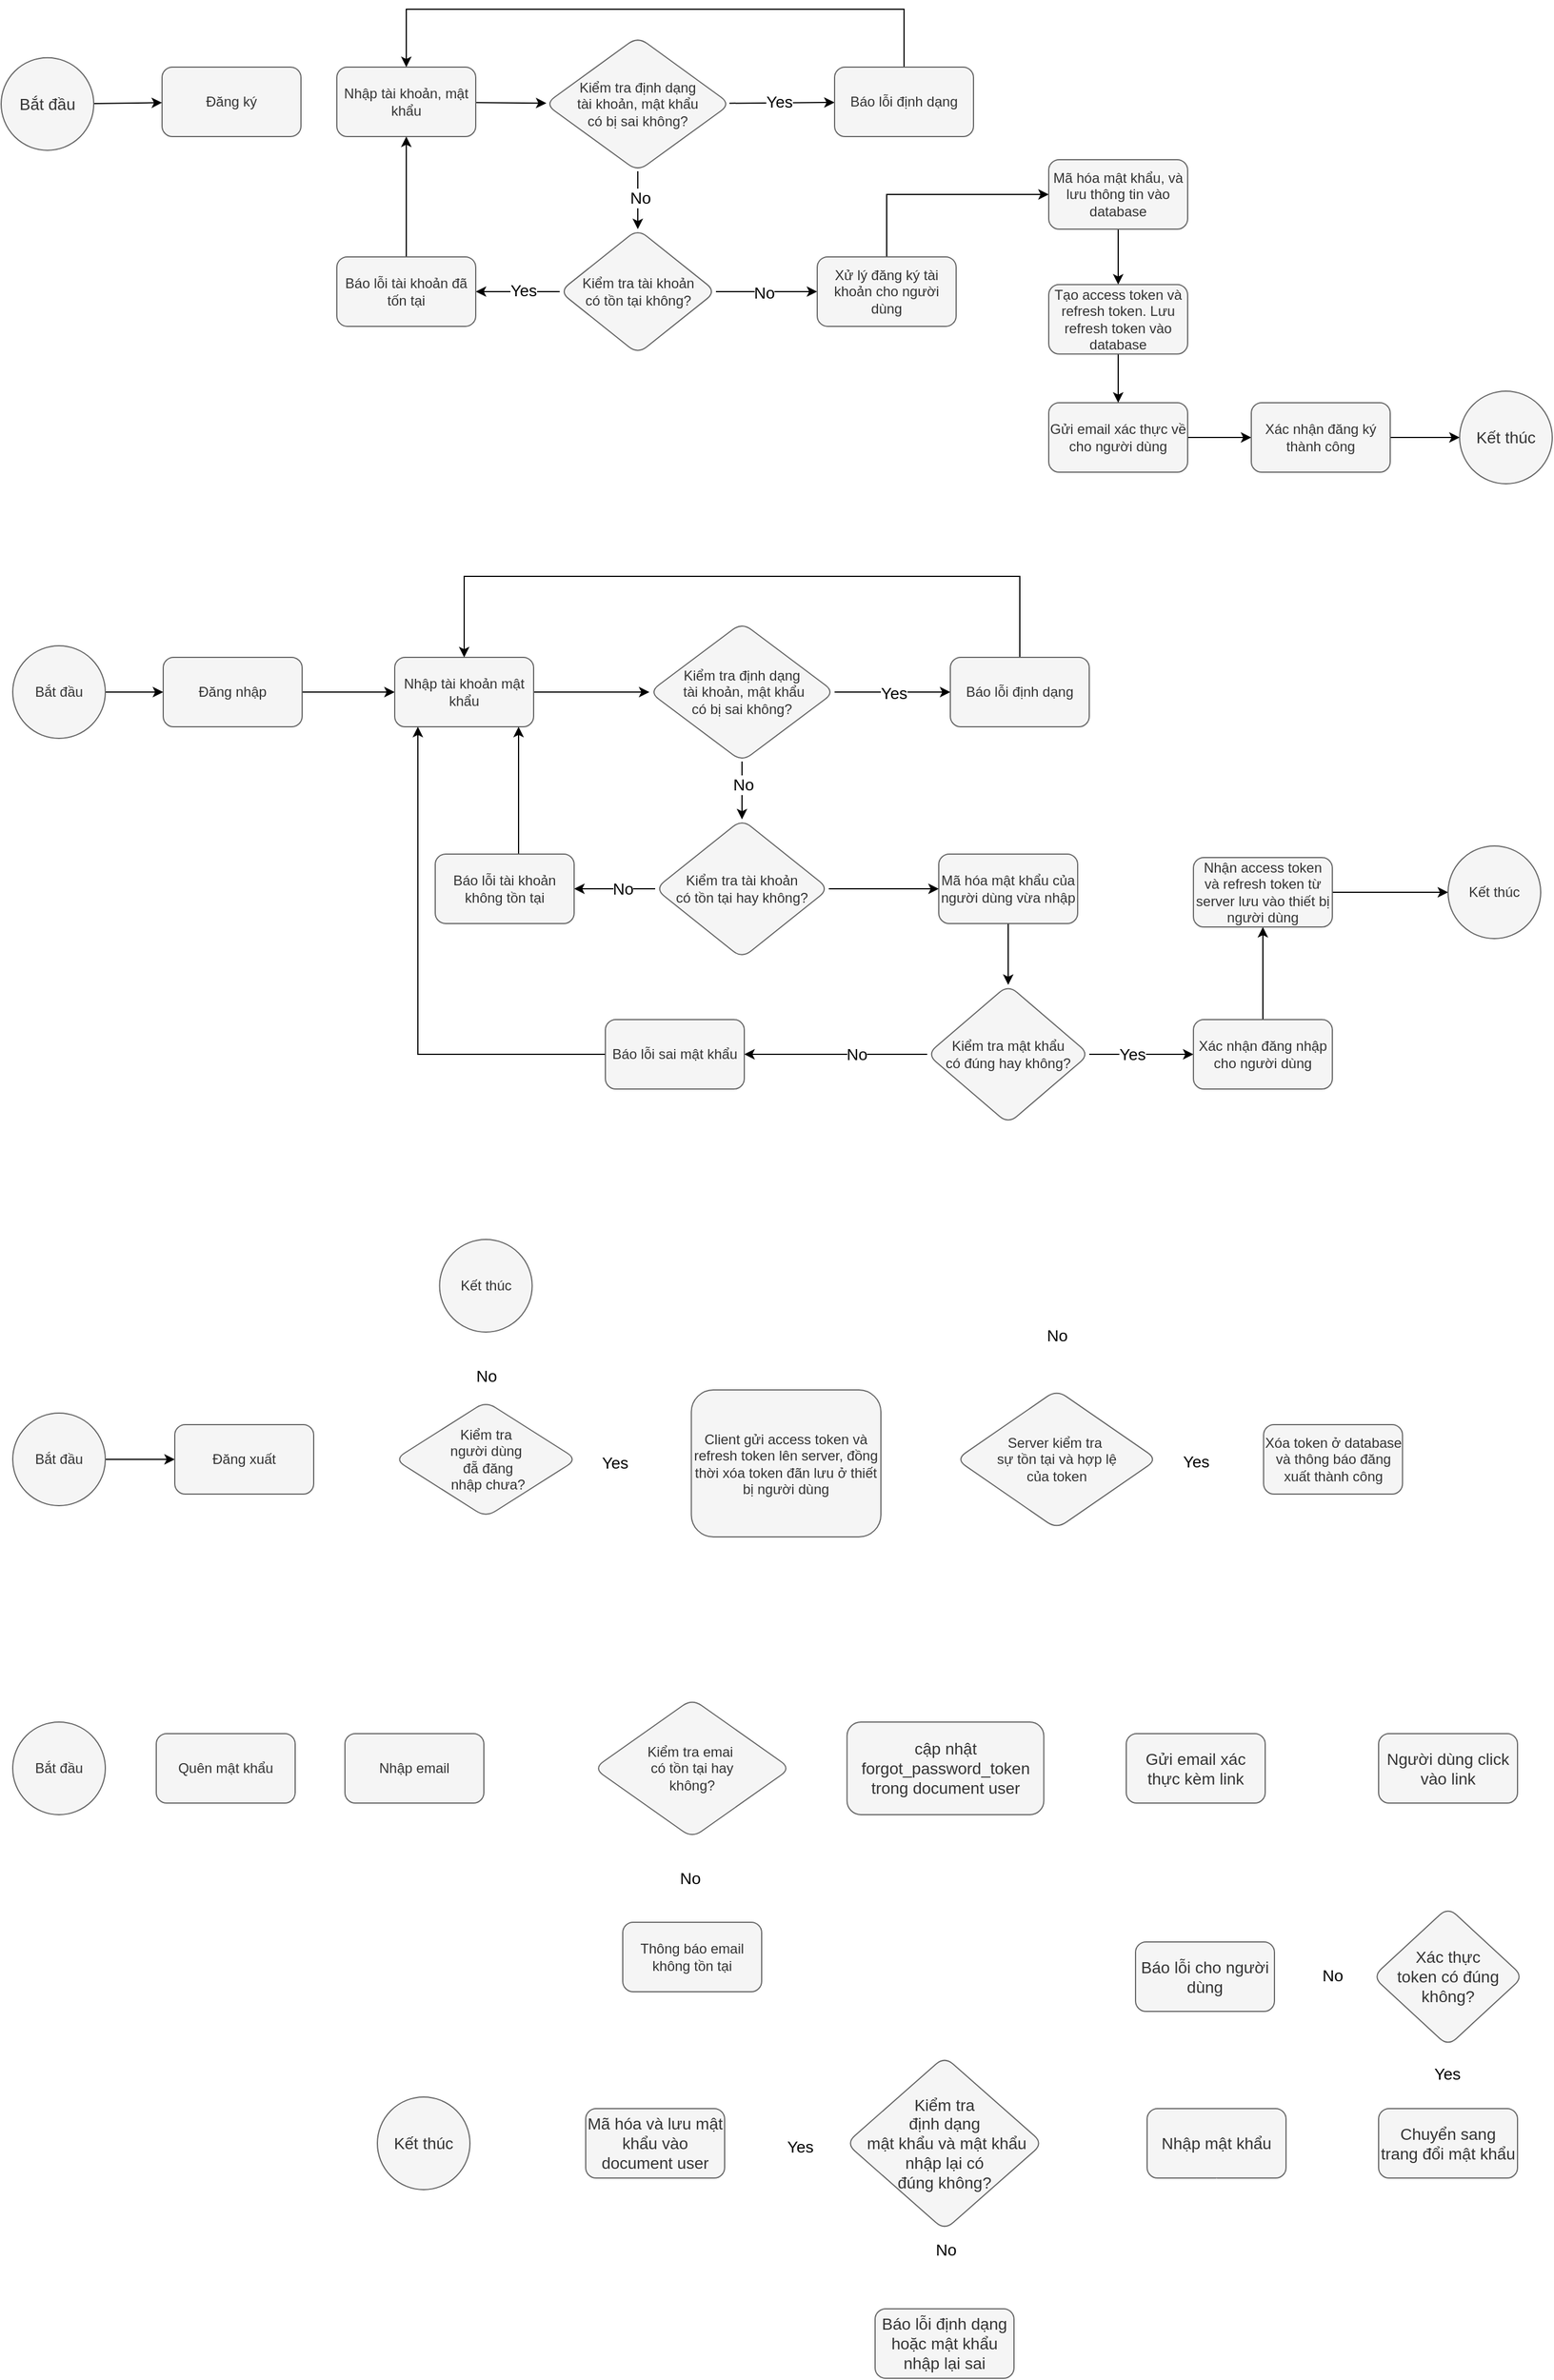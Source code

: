 <mxfile>
    <diagram id="ACu-vZ6tBDeU3MAc1txY" name="Flow Authen">
        <mxGraphModel dx="2628" dy="662" grid="1" gridSize="10" guides="1" tooltips="1" connect="1" arrows="1" fold="1" page="0" pageScale="1" pageWidth="850" pageHeight="1100" background="none" math="0" shadow="0">
            <root>
                <mxCell id="0"/>
                <mxCell id="1" parent="0"/>
                <mxCell id="RA2MjgUNEsOvx7cXp0YU-1" value="" style="edgeStyle=none;html=1;fillColor=#f5f5f5;strokeColor=#FFFFFF;" parent="1" source="RA2MjgUNEsOvx7cXp0YU-2" target="RA2MjgUNEsOvx7cXp0YU-5" edge="1">
                    <mxGeometry relative="1" as="geometry"/>
                </mxCell>
                <mxCell id="RA2MjgUNEsOvx7cXp0YU-2" value="Đăng ký" style="rounded=1;whiteSpace=wrap;html=1;fillColor=#f5f5f5;fontColor=#333333;strokeColor=#666666;" parent="1" vertex="1">
                    <mxGeometry x="-801" y="130" width="120" height="60" as="geometry"/>
                </mxCell>
                <mxCell id="RA2MjgUNEsOvx7cXp0YU-28" value="" style="edgeStyle=none;rounded=0;html=0;labelBorderColor=none;fontSize=14;" parent="1" source="RA2MjgUNEsOvx7cXp0YU-5" target="RA2MjgUNEsOvx7cXp0YU-27" edge="1">
                    <mxGeometry relative="1" as="geometry"/>
                </mxCell>
                <mxCell id="RA2MjgUNEsOvx7cXp0YU-5" value="Nhập tài khoản, mật khẩu" style="rounded=1;whiteSpace=wrap;html=1;fillColor=#f5f5f5;strokeColor=#666666;fontColor=#333333;" parent="1" vertex="1">
                    <mxGeometry x="-650" y="130" width="120" height="60" as="geometry"/>
                </mxCell>
                <mxCell id="RA2MjgUNEsOvx7cXp0YU-30" value="" style="edgeStyle=none;rounded=0;html=0;labelBorderColor=none;fontSize=14;" parent="1" source="RA2MjgUNEsOvx7cXp0YU-27" target="RA2MjgUNEsOvx7cXp0YU-29" edge="1">
                    <mxGeometry relative="1" as="geometry"/>
                </mxCell>
                <mxCell id="RA2MjgUNEsOvx7cXp0YU-32" value="Yes" style="edgeLabel;html=1;align=center;verticalAlign=middle;resizable=0;points=[];fontSize=14;" parent="RA2MjgUNEsOvx7cXp0YU-30" vertex="1" connectable="0">
                    <mxGeometry x="-0.496" y="1" relative="1" as="geometry">
                        <mxPoint x="20" as="offset"/>
                    </mxGeometry>
                </mxCell>
                <mxCell id="RA2MjgUNEsOvx7cXp0YU-37" value="" style="edgeStyle=none;rounded=0;html=0;labelBorderColor=none;fontSize=14;" parent="1" source="RA2MjgUNEsOvx7cXp0YU-27" target="RA2MjgUNEsOvx7cXp0YU-36" edge="1">
                    <mxGeometry relative="1" as="geometry"/>
                </mxCell>
                <mxCell id="RA2MjgUNEsOvx7cXp0YU-38" value="No" style="edgeLabel;html=1;align=center;verticalAlign=middle;resizable=0;points=[];fontSize=14;" parent="RA2MjgUNEsOvx7cXp0YU-37" vertex="1" connectable="0">
                    <mxGeometry x="-0.45" y="2" relative="1" as="geometry">
                        <mxPoint y="9" as="offset"/>
                    </mxGeometry>
                </mxCell>
                <mxCell id="RA2MjgUNEsOvx7cXp0YU-27" value="Kiểm tra định dạng&lt;br&gt;tài khoản, mật khẩu&lt;br&gt;có bị sai không?" style="rhombus;whiteSpace=wrap;html=1;fillColor=#f5f5f5;strokeColor=#666666;fontColor=#333333;rounded=1;" parent="1" vertex="1">
                    <mxGeometry x="-470" y="103.75" width="160" height="116.25" as="geometry"/>
                </mxCell>
                <mxCell id="RA2MjgUNEsOvx7cXp0YU-31" style="edgeStyle=none;rounded=0;html=0;exitX=0.5;exitY=0;exitDx=0;exitDy=0;entryX=0.5;entryY=0;entryDx=0;entryDy=0;labelBorderColor=none;fontSize=14;" parent="1" source="RA2MjgUNEsOvx7cXp0YU-29" target="RA2MjgUNEsOvx7cXp0YU-5" edge="1">
                    <mxGeometry relative="1" as="geometry">
                        <Array as="points">
                            <mxPoint x="-160" y="80"/>
                            <mxPoint x="-590" y="80"/>
                        </Array>
                    </mxGeometry>
                </mxCell>
                <mxCell id="RA2MjgUNEsOvx7cXp0YU-29" value="Báo lỗi định dạng" style="whiteSpace=wrap;html=1;fillColor=#f5f5f5;strokeColor=#666666;fontColor=#333333;rounded=1;" parent="1" vertex="1">
                    <mxGeometry x="-220" y="130" width="120" height="60" as="geometry"/>
                </mxCell>
                <mxCell id="RA2MjgUNEsOvx7cXp0YU-40" value="" style="edgeStyle=none;rounded=0;html=0;labelBorderColor=none;fontSize=14;" parent="1" source="RA2MjgUNEsOvx7cXp0YU-36" target="RA2MjgUNEsOvx7cXp0YU-39" edge="1">
                    <mxGeometry relative="1" as="geometry">
                        <Array as="points"/>
                    </mxGeometry>
                </mxCell>
                <mxCell id="RA2MjgUNEsOvx7cXp0YU-41" value="Yes" style="edgeLabel;html=1;align=center;verticalAlign=middle;resizable=0;points=[];fontSize=14;" parent="RA2MjgUNEsOvx7cXp0YU-40" vertex="1" connectable="0">
                    <mxGeometry x="0.321" y="-1" relative="1" as="geometry">
                        <mxPoint x="16" as="offset"/>
                    </mxGeometry>
                </mxCell>
                <mxCell id="RA2MjgUNEsOvx7cXp0YU-44" value="" style="edgeStyle=none;rounded=0;html=0;labelBorderColor=none;fontSize=14;" parent="1" source="RA2MjgUNEsOvx7cXp0YU-36" target="RA2MjgUNEsOvx7cXp0YU-43" edge="1">
                    <mxGeometry relative="1" as="geometry"/>
                </mxCell>
                <mxCell id="RA2MjgUNEsOvx7cXp0YU-45" value="No" style="edgeLabel;html=1;align=center;verticalAlign=middle;resizable=0;points=[];fontSize=14;" parent="RA2MjgUNEsOvx7cXp0YU-44" vertex="1" connectable="0">
                    <mxGeometry x="0.282" y="-4" relative="1" as="geometry">
                        <mxPoint x="-15" y="-3" as="offset"/>
                    </mxGeometry>
                </mxCell>
                <mxCell id="RA2MjgUNEsOvx7cXp0YU-36" value="Kiểm tra tài khoản&lt;br&gt;có tồn tại không?" style="rhombus;whiteSpace=wrap;html=1;fillColor=#f5f5f5;strokeColor=#666666;fontColor=#333333;rounded=1;" parent="1" vertex="1">
                    <mxGeometry x="-457.5" y="270" width="135" height="107.88" as="geometry"/>
                </mxCell>
                <mxCell id="RA2MjgUNEsOvx7cXp0YU-42" style="edgeStyle=none;rounded=0;html=0;exitX=0.5;exitY=0;exitDx=0;exitDy=0;entryX=0.5;entryY=1;entryDx=0;entryDy=0;labelBorderColor=none;fontSize=14;" parent="1" source="RA2MjgUNEsOvx7cXp0YU-39" target="RA2MjgUNEsOvx7cXp0YU-5" edge="1">
                    <mxGeometry relative="1" as="geometry"/>
                </mxCell>
                <mxCell id="RA2MjgUNEsOvx7cXp0YU-39" value="Báo lỗi tài khoản đã tốn tại" style="rounded=1;whiteSpace=wrap;html=1;fillColor=#f5f5f5;strokeColor=#666666;fontColor=#333333;" parent="1" vertex="1">
                    <mxGeometry x="-650" y="293.94" width="120" height="60" as="geometry"/>
                </mxCell>
                <mxCell id="qWm7zhc20f6S0X0iGwxL-37" style="edgeStyle=none;rounded=0;html=0;exitX=0.5;exitY=0;exitDx=0;exitDy=0;entryX=0;entryY=0.5;entryDx=0;entryDy=0;labelBorderColor=none;fontSize=14;" parent="1" source="RA2MjgUNEsOvx7cXp0YU-43" target="KeWAXTAz4g1L7UNSsFDt-2" edge="1">
                    <mxGeometry relative="1" as="geometry">
                        <Array as="points">
                            <mxPoint x="-175" y="240"/>
                        </Array>
                    </mxGeometry>
                </mxCell>
                <mxCell id="RA2MjgUNEsOvx7cXp0YU-43" value="Xử lý đăng ký tài khoản cho người dùng" style="whiteSpace=wrap;html=1;fillColor=#f5f5f5;strokeColor=#666666;fontColor=#333333;rounded=1;" parent="1" vertex="1">
                    <mxGeometry x="-235" y="293.94" width="120" height="60" as="geometry"/>
                </mxCell>
                <mxCell id="qWm7zhc20f6S0X0iGwxL-38" value="" style="edgeStyle=none;rounded=0;html=0;labelBorderColor=none;fontSize=14;" parent="1" source="KeWAXTAz4g1L7UNSsFDt-2" target="KeWAXTAz4g1L7UNSsFDt-6" edge="1">
                    <mxGeometry relative="1" as="geometry"/>
                </mxCell>
                <mxCell id="KeWAXTAz4g1L7UNSsFDt-2" value="Mã hóa mật khẩu, và lưu thông tin vào database" style="rounded=1;whiteSpace=wrap;html=1;fillColor=#f5f5f5;strokeColor=#666666;fontColor=#333333;" parent="1" vertex="1">
                    <mxGeometry x="-35" y="210" width="120" height="60" as="geometry"/>
                </mxCell>
                <mxCell id="qWm7zhc20f6S0X0iGwxL-43" value="" style="edgeStyle=none;rounded=0;html=0;labelBorderColor=none;fontSize=14;" parent="1" source="KeWAXTAz4g1L7UNSsFDt-4" target="qWm7zhc20f6S0X0iGwxL-42" edge="1">
                    <mxGeometry relative="1" as="geometry"/>
                </mxCell>
                <mxCell id="KeWAXTAz4g1L7UNSsFDt-4" value="Gửi email xác thực về cho người dùng" style="whiteSpace=wrap;html=1;fillColor=#f5f5f5;strokeColor=#666666;fontColor=#333333;rounded=1;" parent="1" vertex="1">
                    <mxGeometry x="-35" y="420" width="120" height="60" as="geometry"/>
                </mxCell>
                <mxCell id="qWm7zhc20f6S0X0iGwxL-39" value="" style="edgeStyle=none;rounded=0;html=0;labelBorderColor=none;fontSize=14;" parent="1" source="KeWAXTAz4g1L7UNSsFDt-6" target="KeWAXTAz4g1L7UNSsFDt-4" edge="1">
                    <mxGeometry relative="1" as="geometry"/>
                </mxCell>
                <mxCell id="KeWAXTAz4g1L7UNSsFDt-6" value="Tạo access token và refresh token. Lưu refresh token vào database" style="rounded=1;whiteSpace=wrap;html=1;fillColor=#f5f5f5;strokeColor=#666666;fontColor=#333333;" parent="1" vertex="1">
                    <mxGeometry x="-35" y="317.88" width="120" height="60" as="geometry"/>
                </mxCell>
                <mxCell id="qWm7zhc20f6S0X0iGwxL-3" value="" style="edgeStyle=none;rounded=0;html=0;labelBorderColor=none;fontSize=14;" parent="1" source="qWm7zhc20f6S0X0iGwxL-1" target="qWm7zhc20f6S0X0iGwxL-2" edge="1">
                    <mxGeometry relative="1" as="geometry"/>
                </mxCell>
                <mxCell id="qWm7zhc20f6S0X0iGwxL-1" value="Đăng nhập" style="rounded=1;whiteSpace=wrap;html=1;fillColor=#f5f5f5;fontColor=#333333;strokeColor=#666666;" parent="1" vertex="1">
                    <mxGeometry x="-800" y="640" width="120" height="60" as="geometry"/>
                </mxCell>
                <mxCell id="qWm7zhc20f6S0X0iGwxL-7" value="" style="edgeStyle=none;rounded=0;html=0;labelBorderColor=none;fontSize=14;" parent="1" source="qWm7zhc20f6S0X0iGwxL-2" target="qWm7zhc20f6S0X0iGwxL-6" edge="1">
                    <mxGeometry relative="1" as="geometry"/>
                </mxCell>
                <mxCell id="qWm7zhc20f6S0X0iGwxL-2" value="Nhập tài khoản mật khẩu" style="rounded=1;whiteSpace=wrap;html=1;fillColor=#f5f5f5;strokeColor=#666666;fontColor=#333333;" parent="1" vertex="1">
                    <mxGeometry x="-600" y="640" width="120" height="60" as="geometry"/>
                </mxCell>
                <mxCell id="qWm7zhc20f6S0X0iGwxL-9" value="" style="edgeStyle=none;rounded=0;html=0;labelBorderColor=none;fontSize=14;" parent="1" source="qWm7zhc20f6S0X0iGwxL-6" target="qWm7zhc20f6S0X0iGwxL-8" edge="1">
                    <mxGeometry relative="1" as="geometry"/>
                </mxCell>
                <mxCell id="qWm7zhc20f6S0X0iGwxL-11" value="Yes" style="edgeLabel;html=1;align=center;verticalAlign=middle;resizable=0;points=[];fontSize=14;" parent="qWm7zhc20f6S0X0iGwxL-9" vertex="1" connectable="0">
                    <mxGeometry x="-0.256" y="-2" relative="1" as="geometry">
                        <mxPoint x="14" y="-1" as="offset"/>
                    </mxGeometry>
                </mxCell>
                <mxCell id="qWm7zhc20f6S0X0iGwxL-13" value="" style="edgeStyle=none;rounded=0;html=0;labelBorderColor=none;fontSize=14;" parent="1" source="qWm7zhc20f6S0X0iGwxL-6" target="qWm7zhc20f6S0X0iGwxL-12" edge="1">
                    <mxGeometry relative="1" as="geometry"/>
                </mxCell>
                <mxCell id="qWm7zhc20f6S0X0iGwxL-18" value="No" style="edgeLabel;html=1;align=center;verticalAlign=middle;resizable=0;points=[];fontSize=14;" parent="qWm7zhc20f6S0X0iGwxL-13" vertex="1" connectable="0">
                    <mxGeometry x="-0.204" y="1" relative="1" as="geometry">
                        <mxPoint as="offset"/>
                    </mxGeometry>
                </mxCell>
                <mxCell id="qWm7zhc20f6S0X0iGwxL-6" value="Kiểm tra định dạng&lt;br&gt;&amp;nbsp;tài khoản, mật khẩu&lt;br&gt;có bị sai không?" style="rhombus;whiteSpace=wrap;html=1;fillColor=#f5f5f5;strokeColor=#666666;fontColor=#333333;rounded=1;" parent="1" vertex="1">
                    <mxGeometry x="-380" y="610" width="160" height="120" as="geometry"/>
                </mxCell>
                <mxCell id="qWm7zhc20f6S0X0iGwxL-10" style="edgeStyle=none;rounded=0;html=0;exitX=0.5;exitY=0;exitDx=0;exitDy=0;entryX=0.5;entryY=0;entryDx=0;entryDy=0;labelBorderColor=none;fontSize=14;" parent="1" source="qWm7zhc20f6S0X0iGwxL-8" target="qWm7zhc20f6S0X0iGwxL-2" edge="1">
                    <mxGeometry relative="1" as="geometry">
                        <Array as="points">
                            <mxPoint x="-60" y="570"/>
                            <mxPoint x="-540" y="570"/>
                        </Array>
                    </mxGeometry>
                </mxCell>
                <mxCell id="qWm7zhc20f6S0X0iGwxL-8" value="Báo lỗi định dạng" style="rounded=1;whiteSpace=wrap;html=1;fillColor=#f5f5f5;strokeColor=#666666;fontColor=#333333;" parent="1" vertex="1">
                    <mxGeometry x="-120" y="640" width="120" height="60" as="geometry"/>
                </mxCell>
                <mxCell id="qWm7zhc20f6S0X0iGwxL-15" value="" style="edgeStyle=none;rounded=0;html=0;labelBorderColor=none;fontSize=14;" parent="1" source="qWm7zhc20f6S0X0iGwxL-12" target="qWm7zhc20f6S0X0iGwxL-14" edge="1">
                    <mxGeometry relative="1" as="geometry"/>
                </mxCell>
                <mxCell id="qWm7zhc20f6S0X0iGwxL-16" value="No" style="edgeLabel;html=1;align=center;verticalAlign=middle;resizable=0;points=[];fontSize=14;" parent="qWm7zhc20f6S0X0iGwxL-15" vertex="1" connectable="0">
                    <mxGeometry x="-0.249" y="3" relative="1" as="geometry">
                        <mxPoint x="-2" y="-3" as="offset"/>
                    </mxGeometry>
                </mxCell>
                <mxCell id="qWm7zhc20f6S0X0iGwxL-20" value="" style="edgeStyle=none;rounded=0;html=0;labelBorderColor=none;fontSize=14;" parent="1" source="qWm7zhc20f6S0X0iGwxL-12" target="qWm7zhc20f6S0X0iGwxL-19" edge="1">
                    <mxGeometry relative="1" as="geometry"/>
                </mxCell>
                <mxCell id="qWm7zhc20f6S0X0iGwxL-12" value="Kiểm tra tài khoản&lt;br&gt;có tồn tại hay không?" style="rhombus;whiteSpace=wrap;html=1;fillColor=#f5f5f5;strokeColor=#666666;fontColor=#333333;rounded=1;" parent="1" vertex="1">
                    <mxGeometry x="-375" y="780" width="150" height="120" as="geometry"/>
                </mxCell>
                <mxCell id="qWm7zhc20f6S0X0iGwxL-17" style="edgeStyle=none;rounded=0;html=0;entryX=1;entryY=1;entryDx=0;entryDy=0;labelBorderColor=none;fontSize=14;" parent="1" edge="1">
                    <mxGeometry relative="1" as="geometry">
                        <mxPoint x="-493" y="820" as="sourcePoint"/>
                        <mxPoint x="-493" y="700" as="targetPoint"/>
                    </mxGeometry>
                </mxCell>
                <mxCell id="qWm7zhc20f6S0X0iGwxL-14" value="Báo lỗi tài khoản không tồn tại" style="rounded=1;whiteSpace=wrap;html=1;fillColor=#f5f5f5;strokeColor=#666666;fontColor=#333333;" parent="1" vertex="1">
                    <mxGeometry x="-565" y="810" width="120" height="60" as="geometry"/>
                </mxCell>
                <mxCell id="qWm7zhc20f6S0X0iGwxL-24" value="" style="edgeStyle=none;rounded=0;html=0;labelBorderColor=none;fontSize=14;" parent="1" source="qWm7zhc20f6S0X0iGwxL-19" target="qWm7zhc20f6S0X0iGwxL-23" edge="1">
                    <mxGeometry relative="1" as="geometry"/>
                </mxCell>
                <mxCell id="qWm7zhc20f6S0X0iGwxL-19" value="Mã hóa mật khẩu của người dùng vừa nhập" style="rounded=1;whiteSpace=wrap;html=1;fillColor=#f5f5f5;strokeColor=#666666;fontColor=#333333;" parent="1" vertex="1">
                    <mxGeometry x="-130" y="810" width="120" height="60" as="geometry"/>
                </mxCell>
                <mxCell id="qWm7zhc20f6S0X0iGwxL-26" value="" style="edgeStyle=none;rounded=0;html=0;labelBorderColor=none;fontSize=14;" parent="1" source="qWm7zhc20f6S0X0iGwxL-23" target="qWm7zhc20f6S0X0iGwxL-25" edge="1">
                    <mxGeometry relative="1" as="geometry"/>
                </mxCell>
                <mxCell id="qWm7zhc20f6S0X0iGwxL-27" value="No" style="edgeLabel;html=1;align=center;verticalAlign=middle;resizable=0;points=[];fontSize=14;" parent="qWm7zhc20f6S0X0iGwxL-26" vertex="1" connectable="0">
                    <mxGeometry x="-0.227" relative="1" as="geometry">
                        <mxPoint as="offset"/>
                    </mxGeometry>
                </mxCell>
                <mxCell id="qWm7zhc20f6S0X0iGwxL-47" value="" style="edgeStyle=none;rounded=0;html=0;labelBorderColor=none;fontSize=14;" parent="1" source="qWm7zhc20f6S0X0iGwxL-23" target="qWm7zhc20f6S0X0iGwxL-46" edge="1">
                    <mxGeometry relative="1" as="geometry"/>
                </mxCell>
                <mxCell id="qWm7zhc20f6S0X0iGwxL-53" value="Yes" style="edgeLabel;html=1;align=center;verticalAlign=middle;resizable=0;points=[];fontSize=14;" parent="qWm7zhc20f6S0X0iGwxL-47" vertex="1" connectable="0">
                    <mxGeometry x="-0.31" y="-2" relative="1" as="geometry">
                        <mxPoint x="6" y="-2" as="offset"/>
                    </mxGeometry>
                </mxCell>
                <mxCell id="qWm7zhc20f6S0X0iGwxL-23" value="Kiểm tra mật khẩu&lt;br&gt;có đúng hay không?" style="rhombus;whiteSpace=wrap;html=1;fillColor=#f5f5f5;strokeColor=#666666;fontColor=#333333;rounded=1;" parent="1" vertex="1">
                    <mxGeometry x="-140" y="923" width="140" height="120" as="geometry"/>
                </mxCell>
                <mxCell id="qWm7zhc20f6S0X0iGwxL-28" style="edgeStyle=none;rounded=0;html=0;exitX=0;exitY=0.5;exitDx=0;exitDy=0;entryX=0.25;entryY=1;entryDx=0;entryDy=0;labelBorderColor=none;fontSize=14;" parent="1" edge="1">
                    <mxGeometry relative="1" as="geometry">
                        <mxPoint x="-360" y="983" as="sourcePoint"/>
                        <mxPoint x="-580" y="700" as="targetPoint"/>
                        <Array as="points">
                            <mxPoint x="-580" y="983"/>
                        </Array>
                    </mxGeometry>
                </mxCell>
                <mxCell id="qWm7zhc20f6S0X0iGwxL-25" value="Báo lỗi sai mật khẩu" style="rounded=1;whiteSpace=wrap;html=1;fillColor=#f5f5f5;strokeColor=#666666;fontColor=#333333;" parent="1" vertex="1">
                    <mxGeometry x="-418" y="953" width="120" height="60" as="geometry"/>
                </mxCell>
                <mxCell id="qWm7zhc20f6S0X0iGwxL-33" value="" style="edgeStyle=none;rounded=0;html=0;labelBorderColor=none;fontSize=14;" parent="1" source="qWm7zhc20f6S0X0iGwxL-31" target="RA2MjgUNEsOvx7cXp0YU-2" edge="1">
                    <mxGeometry relative="1" as="geometry"/>
                </mxCell>
                <mxCell id="qWm7zhc20f6S0X0iGwxL-31" value="Bắt đầu" style="ellipse;whiteSpace=wrap;html=1;aspect=fixed;fontSize=14;fillColor=#f5f5f5;fontColor=#333333;strokeColor=#666666;" parent="1" vertex="1">
                    <mxGeometry x="-940" y="121.88" width="80" height="80" as="geometry"/>
                </mxCell>
                <mxCell id="qWm7zhc20f6S0X0iGwxL-48" value="" style="edgeStyle=none;rounded=0;html=0;labelBorderColor=none;fontSize=14;" parent="1" source="qWm7zhc20f6S0X0iGwxL-34" target="qWm7zhc20f6S0X0iGwxL-1" edge="1">
                    <mxGeometry relative="1" as="geometry"/>
                </mxCell>
                <mxCell id="qWm7zhc20f6S0X0iGwxL-34" value="Bắt đầu" style="ellipse;whiteSpace=wrap;html=1;fillColor=#f5f5f5;strokeColor=#666666;fontColor=#333333;rounded=1;" parent="1" vertex="1">
                    <mxGeometry x="-930" y="630" width="80" height="80" as="geometry"/>
                </mxCell>
                <mxCell id="qWm7zhc20f6S0X0iGwxL-45" style="edgeStyle=none;rounded=0;html=0;exitX=1;exitY=0.5;exitDx=0;exitDy=0;labelBorderColor=none;fontSize=14;" parent="1" source="qWm7zhc20f6S0X0iGwxL-42" target="qWm7zhc20f6S0X0iGwxL-44" edge="1">
                    <mxGeometry relative="1" as="geometry"/>
                </mxCell>
                <mxCell id="qWm7zhc20f6S0X0iGwxL-42" value="Xác nhận đăng ký thành công" style="rounded=1;whiteSpace=wrap;html=1;fillColor=#f5f5f5;strokeColor=#666666;fontColor=#333333;" parent="1" vertex="1">
                    <mxGeometry x="140" y="420" width="120" height="60" as="geometry"/>
                </mxCell>
                <mxCell id="qWm7zhc20f6S0X0iGwxL-44" value="Kết thúc" style="ellipse;whiteSpace=wrap;html=1;fillColor=#f5f5f5;strokeColor=#666666;fontColor=#333333;rounded=1;fontSize=14;" parent="1" vertex="1">
                    <mxGeometry x="320" y="410" width="80" height="80" as="geometry"/>
                </mxCell>
                <mxCell id="qWm7zhc20f6S0X0iGwxL-50" value="" style="edgeStyle=none;rounded=0;html=0;labelBorderColor=none;fontSize=14;" parent="1" source="qWm7zhc20f6S0X0iGwxL-46" target="qWm7zhc20f6S0X0iGwxL-49" edge="1">
                    <mxGeometry relative="1" as="geometry"/>
                </mxCell>
                <mxCell id="qWm7zhc20f6S0X0iGwxL-46" value="Xác nhận đăng nhập cho người dùng" style="rounded=1;whiteSpace=wrap;html=1;fillColor=#f5f5f5;strokeColor=#666666;fontColor=#333333;" parent="1" vertex="1">
                    <mxGeometry x="90" y="953" width="120" height="60" as="geometry"/>
                </mxCell>
                <mxCell id="3" value="" style="edgeStyle=none;html=1;" edge="1" parent="1" source="qWm7zhc20f6S0X0iGwxL-49" target="2">
                    <mxGeometry relative="1" as="geometry"/>
                </mxCell>
                <mxCell id="qWm7zhc20f6S0X0iGwxL-49" value="Nhận access token và refresh token từ server lưu vào thiết bị người dùng" style="whiteSpace=wrap;html=1;fillColor=#f5f5f5;strokeColor=#666666;fontColor=#333333;rounded=1;" parent="1" vertex="1">
                    <mxGeometry x="90" y="813" width="120" height="60" as="geometry"/>
                </mxCell>
                <mxCell id="2" value="Kết thúc" style="ellipse;whiteSpace=wrap;html=1;fillColor=#f5f5f5;strokeColor=#666666;fontColor=#333333;rounded=1;" vertex="1" parent="1">
                    <mxGeometry x="310" y="803" width="80" height="80" as="geometry"/>
                </mxCell>
                <mxCell id="8" value="" style="edgeStyle=none;html=1;" edge="1" parent="1" source="4" target="7">
                    <mxGeometry relative="1" as="geometry"/>
                </mxCell>
                <mxCell id="4" value="Bắt đầu" style="ellipse;whiteSpace=wrap;html=1;fillColor=#f5f5f5;strokeColor=#666666;fontColor=#333333;rounded=1;" vertex="1" parent="1">
                    <mxGeometry x="-930" y="1293" width="80" height="80" as="geometry"/>
                </mxCell>
                <mxCell id="12" value="" style="edgeStyle=none;html=1;strokeColor=#FFFFFF;" edge="1" parent="1" source="7" target="11">
                    <mxGeometry relative="1" as="geometry"/>
                </mxCell>
                <mxCell id="7" value="Đăng xuất" style="rounded=1;whiteSpace=wrap;html=1;fillColor=#f5f5f5;strokeColor=#666666;fontColor=#333333;" vertex="1" parent="1">
                    <mxGeometry x="-790" y="1303" width="120" height="60" as="geometry"/>
                </mxCell>
                <mxCell id="14" value="" style="edgeStyle=none;html=1;strokeColor=#FFFFFF;" edge="1" parent="1" source="11" target="13">
                    <mxGeometry relative="1" as="geometry"/>
                </mxCell>
                <mxCell id="26" value="Yes" style="edgeLabel;html=1;align=center;verticalAlign=middle;resizable=0;points=[];fontSize=14;" vertex="1" connectable="0" parent="14">
                    <mxGeometry x="-0.48" y="-1" relative="1" as="geometry">
                        <mxPoint x="8" as="offset"/>
                    </mxGeometry>
                </mxCell>
                <mxCell id="24" value="" style="edgeStyle=none;html=1;strokeColor=#FFFFFF;fontSize=14;" edge="1" parent="1" source="11" target="23">
                    <mxGeometry relative="1" as="geometry"/>
                </mxCell>
                <mxCell id="25" value="No" style="edgeLabel;html=1;align=center;verticalAlign=middle;resizable=0;points=[];fontSize=14;" vertex="1" connectable="0" parent="24">
                    <mxGeometry x="-0.251" relative="1" as="geometry">
                        <mxPoint as="offset"/>
                    </mxGeometry>
                </mxCell>
                <mxCell id="11" value="Kiểm tra&lt;br&gt;người dùng&lt;br&gt;&amp;nbsp;đẵ đăng&lt;br&gt;&amp;nbsp;nhập chưa?" style="rhombus;whiteSpace=wrap;html=1;fillColor=#f5f5f5;strokeColor=#666666;fontColor=#333333;rounded=1;" vertex="1" parent="1">
                    <mxGeometry x="-600" y="1283" width="157.5" height="100" as="geometry"/>
                </mxCell>
                <mxCell id="20" value="" style="edgeStyle=none;html=1;strokeColor=#FFFFFF;fontSize=14;" edge="1" parent="1" source="13" target="19">
                    <mxGeometry relative="1" as="geometry"/>
                </mxCell>
                <mxCell id="13" value="Client gửi access token và refresh token lên server, đồng thời xóa token đãn lưu ở thiết bị người dùng" style="whiteSpace=wrap;html=1;fillColor=#f5f5f5;strokeColor=#666666;fontColor=#333333;rounded=1;" vertex="1" parent="1">
                    <mxGeometry x="-343.75" y="1273" width="163.75" height="127" as="geometry"/>
                </mxCell>
                <mxCell id="33" value="" style="edgeStyle=none;html=1;strokeColor=#FFFFFF;fontSize=14;" edge="1" parent="1" source="19" target="32">
                    <mxGeometry relative="1" as="geometry"/>
                </mxCell>
                <mxCell id="34" value="Yes" style="edgeLabel;html=1;align=center;verticalAlign=middle;resizable=0;points=[];fontSize=14;" vertex="1" connectable="0" parent="33">
                    <mxGeometry x="-0.487" y="-2" relative="1" as="geometry">
                        <mxPoint x="9" as="offset"/>
                    </mxGeometry>
                </mxCell>
                <mxCell id="38" style="edgeStyle=none;rounded=0;html=1;exitX=0.5;exitY=0;exitDx=0;exitDy=0;strokeColor=#FFFFFF;fontSize=14;entryX=1;entryY=1;entryDx=0;entryDy=0;" edge="1" parent="1" source="19" target="23">
                    <mxGeometry relative="1" as="geometry">
                        <mxPoint x="-480" y="1130" as="targetPoint"/>
                        <Array as="points">
                            <mxPoint x="-28" y="1210"/>
                        </Array>
                    </mxGeometry>
                </mxCell>
                <mxCell id="40" value="No" style="edgeLabel;html=1;align=center;verticalAlign=middle;resizable=0;points=[];fontSize=14;" vertex="1" connectable="0" parent="38">
                    <mxGeometry x="-0.82" y="-3" relative="1" as="geometry">
                        <mxPoint x="-3" as="offset"/>
                    </mxGeometry>
                </mxCell>
                <mxCell id="19" value="Server kiểm tra&amp;nbsp;&lt;br&gt;sự tồn tại và hợp lệ&lt;br&gt;của token" style="rhombus;whiteSpace=wrap;html=1;fillColor=#f5f5f5;strokeColor=#666666;fontColor=#333333;rounded=1;" vertex="1" parent="1">
                    <mxGeometry x="-115" y="1273" width="173.75" height="120" as="geometry"/>
                </mxCell>
                <mxCell id="23" value="Kết thúc" style="ellipse;whiteSpace=wrap;html=1;fillColor=#f5f5f5;strokeColor=#666666;fontColor=#333333;rounded=1;" vertex="1" parent="1">
                    <mxGeometry x="-561.25" y="1143" width="80" height="80" as="geometry"/>
                </mxCell>
                <mxCell id="35" style="edgeStyle=none;html=1;exitX=0.5;exitY=0;exitDx=0;exitDy=0;strokeColor=#FFFFFF;fontSize=14;rounded=0;" edge="1" parent="1" source="32">
                    <mxGeometry relative="1" as="geometry">
                        <mxPoint x="210.625" y="1400" as="sourcePoint"/>
                        <mxPoint x="-480" y="1179" as="targetPoint"/>
                        <Array as="points">
                            <mxPoint x="210" y="1177"/>
                        </Array>
                    </mxGeometry>
                </mxCell>
                <mxCell id="32" value="Xóa token ở database và thông báo đăng xuất thành công" style="whiteSpace=wrap;html=1;fillColor=#f5f5f5;strokeColor=#666666;fontColor=#333333;rounded=1;" vertex="1" parent="1">
                    <mxGeometry x="150.625" y="1303" width="120" height="60" as="geometry"/>
                </mxCell>
                <mxCell id="43" value="" style="edgeStyle=none;rounded=0;html=1;strokeColor=#FFFFFF;fontSize=14;" edge="1" parent="1" source="41" target="42">
                    <mxGeometry relative="1" as="geometry"/>
                </mxCell>
                <mxCell id="41" value="Bắt đầu" style="ellipse;whiteSpace=wrap;html=1;fillColor=#f5f5f5;strokeColor=#666666;fontColor=#333333;rounded=1;" vertex="1" parent="1">
                    <mxGeometry x="-930" y="1560" width="80" height="80" as="geometry"/>
                </mxCell>
                <mxCell id="45" value="" style="edgeStyle=none;rounded=0;html=1;strokeColor=#FFFFFF;fontSize=14;" edge="1" parent="1" source="42" target="44">
                    <mxGeometry relative="1" as="geometry"/>
                </mxCell>
                <mxCell id="42" value="Quên mật khẩu" style="rounded=1;whiteSpace=wrap;html=1;fillColor=#f5f5f5;strokeColor=#666666;fontColor=#333333;" vertex="1" parent="1">
                    <mxGeometry x="-806" y="1570" width="120" height="60" as="geometry"/>
                </mxCell>
                <mxCell id="47" value="" style="edgeStyle=none;rounded=0;html=1;strokeColor=#FFFFFF;fontSize=14;" edge="1" parent="1" source="44" target="46">
                    <mxGeometry relative="1" as="geometry"/>
                </mxCell>
                <mxCell id="44" value="Nhập email" style="whiteSpace=wrap;html=1;fillColor=#f5f5f5;strokeColor=#666666;fontColor=#333333;rounded=1;" vertex="1" parent="1">
                    <mxGeometry x="-643" y="1570" width="120" height="60" as="geometry"/>
                </mxCell>
                <mxCell id="49" value="" style="edgeStyle=none;rounded=0;html=1;strokeColor=#FFFFFF;fontSize=14;" edge="1" parent="1" source="46" target="48">
                    <mxGeometry relative="1" as="geometry"/>
                </mxCell>
                <mxCell id="51" value="No" style="edgeLabel;html=1;align=center;verticalAlign=middle;resizable=0;points=[];fontSize=14;" vertex="1" connectable="0" parent="49">
                    <mxGeometry x="-0.484" y="-3" relative="1" as="geometry">
                        <mxPoint x="1" y="16" as="offset"/>
                    </mxGeometry>
                </mxCell>
                <mxCell id="53" style="edgeStyle=none;rounded=0;html=1;exitX=1;exitY=0.5;exitDx=0;exitDy=0;entryX=0;entryY=0.5;entryDx=0;entryDy=0;strokeColor=#FFFFFF;fontSize=14;" edge="1" parent="1" source="46" target="52">
                    <mxGeometry relative="1" as="geometry"/>
                </mxCell>
                <mxCell id="46" value="Kiểm tra emai&amp;nbsp;&lt;br&gt;có tồn tại hay&lt;br&gt;không?" style="rhombus;whiteSpace=wrap;html=1;fillColor=#f5f5f5;strokeColor=#666666;fontColor=#333333;rounded=1;" vertex="1" parent="1">
                    <mxGeometry x="-428" y="1540" width="170" height="120" as="geometry"/>
                </mxCell>
                <mxCell id="50" style="edgeStyle=none;rounded=0;html=1;exitX=0;exitY=0.5;exitDx=0;exitDy=0;entryX=0.5;entryY=1;entryDx=0;entryDy=0;strokeColor=#FFFFFF;fontSize=14;" edge="1" parent="1">
                    <mxGeometry relative="1" as="geometry">
                        <mxPoint x="-379" y="1765" as="sourcePoint"/>
                        <mxPoint x="-559" y="1632" as="targetPoint"/>
                        <Array as="points">
                            <mxPoint x="-560" y="1765"/>
                        </Array>
                    </mxGeometry>
                </mxCell>
                <mxCell id="48" value="Thông báo email không tồn tại" style="whiteSpace=wrap;html=1;fillColor=#f5f5f5;strokeColor=#666666;fontColor=#333333;rounded=1;" vertex="1" parent="1">
                    <mxGeometry x="-403" y="1733" width="120" height="60" as="geometry"/>
                </mxCell>
                <mxCell id="55" style="edgeStyle=none;rounded=0;html=1;exitX=1;exitY=0.5;exitDx=0;exitDy=0;entryX=0;entryY=0.5;entryDx=0;entryDy=0;strokeColor=#FFFFFF;fontSize=14;" edge="1" parent="1" source="52" target="54">
                    <mxGeometry relative="1" as="geometry"/>
                </mxCell>
                <mxCell id="52" value="cập nhật forgot_password_token trong document user" style="rounded=1;whiteSpace=wrap;html=1;fillColor=#f5f5f5;strokeColor=#666666;fontColor=#333333;fontSize=14;" vertex="1" parent="1">
                    <mxGeometry x="-209.25" y="1560" width="170" height="80" as="geometry"/>
                </mxCell>
                <mxCell id="57" value="" style="edgeStyle=none;rounded=0;html=1;strokeColor=#FFFFFF;fontSize=14;" edge="1" parent="1" source="54" target="56">
                    <mxGeometry relative="1" as="geometry"/>
                </mxCell>
                <mxCell id="54" value="Gửi email xác thực kèm link" style="whiteSpace=wrap;html=1;fontSize=14;fillColor=#f5f5f5;strokeColor=#666666;fontColor=#333333;rounded=1;" vertex="1" parent="1">
                    <mxGeometry x="32" y="1570" width="120" height="60" as="geometry"/>
                </mxCell>
                <mxCell id="59" value="" style="edgeStyle=none;rounded=0;html=1;strokeColor=#FFFFFF;fontSize=14;" edge="1" parent="1" source="56" target="58">
                    <mxGeometry relative="1" as="geometry"/>
                </mxCell>
                <mxCell id="56" value="Người dùng click vào link" style="whiteSpace=wrap;html=1;fontSize=14;fillColor=#f5f5f5;strokeColor=#666666;fontColor=#333333;rounded=1;" vertex="1" parent="1">
                    <mxGeometry x="250" y="1570" width="120" height="60" as="geometry"/>
                </mxCell>
                <mxCell id="61" value="" style="edgeStyle=none;rounded=0;html=1;strokeColor=#FFFFFF;fontSize=14;" edge="1" parent="1" source="58">
                    <mxGeometry relative="1" as="geometry">
                        <mxPoint x="160" y="1780" as="targetPoint"/>
                    </mxGeometry>
                </mxCell>
                <mxCell id="62" value="No" style="edgeLabel;html=1;align=center;verticalAlign=middle;resizable=0;points=[];fontSize=14;" vertex="1" connectable="0" parent="61">
                    <mxGeometry x="-0.307" relative="1" as="geometry">
                        <mxPoint x="-6" y="-1" as="offset"/>
                    </mxGeometry>
                </mxCell>
                <mxCell id="66" value="" style="edgeStyle=none;rounded=0;html=1;strokeColor=#FFFFFF;fontSize=14;exitX=0.5;exitY=1;exitDx=0;exitDy=0;" edge="1" parent="1" source="58">
                    <mxGeometry relative="1" as="geometry">
                        <mxPoint x="310.0" y="1855" as="sourcePoint"/>
                        <mxPoint x="310.0" y="1895" as="targetPoint"/>
                    </mxGeometry>
                </mxCell>
                <mxCell id="69" value="Yes" style="edgeLabel;html=1;align=center;verticalAlign=middle;resizable=0;points=[];fontSize=14;" vertex="1" connectable="0" parent="66">
                    <mxGeometry x="-0.474" y="-1" relative="1" as="geometry">
                        <mxPoint y="9" as="offset"/>
                    </mxGeometry>
                </mxCell>
                <mxCell id="58" value="Xác thực &lt;br&gt;token có đúng không?" style="rhombus;whiteSpace=wrap;html=1;fontSize=14;fillColor=#f5f5f5;strokeColor=#666666;fontColor=#333333;rounded=1;" vertex="1" parent="1">
                    <mxGeometry x="245" y="1720" width="130" height="120" as="geometry"/>
                </mxCell>
                <mxCell id="60" value="Báo lỗi cho người dùng" style="whiteSpace=wrap;html=1;fontSize=14;fillColor=#f5f5f5;strokeColor=#666666;fontColor=#333333;rounded=1;" vertex="1" parent="1">
                    <mxGeometry x="40" y="1750" width="120" height="60" as="geometry"/>
                </mxCell>
                <mxCell id="68" value="" style="edgeStyle=none;rounded=0;html=1;strokeColor=#FFFFFF;fontSize=14;" edge="1" parent="1" source="65" target="67">
                    <mxGeometry relative="1" as="geometry"/>
                </mxCell>
                <mxCell id="65" value="Chuyển sang trang đổi mật khẩu" style="whiteSpace=wrap;html=1;fontSize=14;fillColor=#f5f5f5;strokeColor=#666666;fontColor=#333333;rounded=1;" vertex="1" parent="1">
                    <mxGeometry x="250" y="1894" width="120" height="60" as="geometry"/>
                </mxCell>
                <mxCell id="71" value="" style="edgeStyle=none;rounded=0;html=1;strokeColor=#FFFFFF;fontSize=14;" edge="1" parent="1" source="67" target="70">
                    <mxGeometry relative="1" as="geometry"/>
                </mxCell>
                <mxCell id="67" value="Nhập mật khẩu" style="rounded=1;whiteSpace=wrap;html=1;fontSize=14;fillColor=#f5f5f5;strokeColor=#666666;fontColor=#333333;" vertex="1" parent="1">
                    <mxGeometry x="50" y="1894" width="120" height="60" as="geometry"/>
                </mxCell>
                <mxCell id="73" value="" style="edgeStyle=none;rounded=0;html=1;strokeColor=#FFFFFF;fontSize=14;" edge="1" parent="1" source="70" target="72">
                    <mxGeometry relative="1" as="geometry"/>
                </mxCell>
                <mxCell id="74" value="No" style="edgeLabel;html=1;align=center;verticalAlign=middle;resizable=0;points=[];fontSize=14;" vertex="1" connectable="0" parent="73">
                    <mxGeometry x="-0.511" y="1" relative="1" as="geometry">
                        <mxPoint as="offset"/>
                    </mxGeometry>
                </mxCell>
                <mxCell id="77" value="" style="edgeStyle=none;rounded=0;html=1;strokeColor=#FFFFFF;fontSize=14;" edge="1" parent="1" source="70" target="76">
                    <mxGeometry relative="1" as="geometry"/>
                </mxCell>
                <mxCell id="78" value="Yes" style="edgeLabel;html=1;align=center;verticalAlign=middle;resizable=0;points=[];fontSize=14;" vertex="1" connectable="0" parent="77">
                    <mxGeometry x="-0.236" y="3" relative="1" as="geometry">
                        <mxPoint as="offset"/>
                    </mxGeometry>
                </mxCell>
                <mxCell id="70" value="Kiểm tra &lt;br&gt;định dạng&lt;br&gt;&amp;nbsp;mật khẩu và mật khẩu nhập lại có &lt;br&gt;đúng không?" style="rhombus;whiteSpace=wrap;html=1;fontSize=14;fillColor=#f5f5f5;strokeColor=#666666;fontColor=#333333;rounded=1;" vertex="1" parent="1">
                    <mxGeometry x="-210" y="1849" width="170" height="150" as="geometry"/>
                </mxCell>
                <mxCell id="75" style="edgeStyle=none;rounded=0;html=1;exitX=1;exitY=0.5;exitDx=0;exitDy=0;entryX=0.5;entryY=1;entryDx=0;entryDy=0;strokeColor=#FFFFFF;fontSize=14;" edge="1" parent="1" source="72" target="67">
                    <mxGeometry relative="1" as="geometry">
                        <Array as="points">
                            <mxPoint x="110" y="2097"/>
                        </Array>
                    </mxGeometry>
                </mxCell>
                <mxCell id="72" value="Báo lỗi định dạng hoặc mật khẩu nhập lại sai" style="rounded=1;whiteSpace=wrap;html=1;fontSize=14;fillColor=#f5f5f5;strokeColor=#666666;fontColor=#333333;" vertex="1" parent="1">
                    <mxGeometry x="-185" y="2067" width="120" height="60" as="geometry"/>
                </mxCell>
                <mxCell id="80" value="" style="edgeStyle=none;rounded=0;html=1;strokeColor=#FFFFFF;fontSize=14;" edge="1" parent="1" source="76" target="79">
                    <mxGeometry relative="1" as="geometry"/>
                </mxCell>
                <mxCell id="76" value="Mã hóa và lưu mật khẩu vào document user" style="whiteSpace=wrap;html=1;fontSize=14;fillColor=#f5f5f5;strokeColor=#666666;fontColor=#333333;rounded=1;" vertex="1" parent="1">
                    <mxGeometry x="-435" y="1894" width="120" height="60" as="geometry"/>
                </mxCell>
                <mxCell id="79" value="Kết thúc" style="ellipse;whiteSpace=wrap;html=1;fontSize=14;fillColor=#f5f5f5;strokeColor=#666666;fontColor=#333333;rounded=1;" vertex="1" parent="1">
                    <mxGeometry x="-615" y="1884" width="80" height="80" as="geometry"/>
                </mxCell>
            </root>
        </mxGraphModel>
    </diagram>
</mxfile>